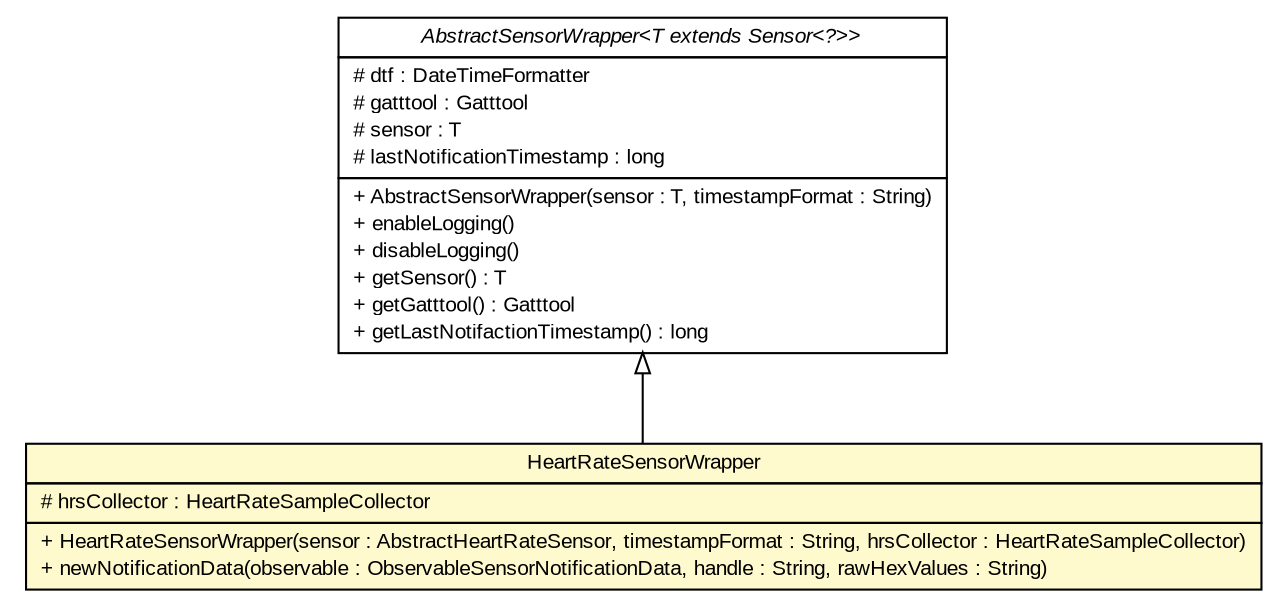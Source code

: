 #!/usr/local/bin/dot
#
# Class diagram 
# Generated by UMLGraph version R5_6 (http://www.umlgraph.org/)
#

digraph G {
	edge [fontname="arial",fontsize=10,labelfontname="arial",labelfontsize=10];
	node [fontname="arial",fontsize=10,shape=plaintext];
	nodesep=0.25;
	ranksep=0.5;
	// de.fhg.fit.biomos.sensorplatform.sensorwrapper.HeartRateSensorWrapper
	c1435 [label=<<table title="de.fhg.fit.biomos.sensorplatform.sensorwrapper.HeartRateSensorWrapper" border="0" cellborder="1" cellspacing="0" cellpadding="2" port="p" bgcolor="lemonChiffon" href="./HeartRateSensorWrapper.html">
		<tr><td><table border="0" cellspacing="0" cellpadding="1">
<tr><td align="center" balign="center"> HeartRateSensorWrapper </td></tr>
		</table></td></tr>
		<tr><td><table border="0" cellspacing="0" cellpadding="1">
<tr><td align="left" balign="left"> # hrsCollector : HeartRateSampleCollector </td></tr>
		</table></td></tr>
		<tr><td><table border="0" cellspacing="0" cellpadding="1">
<tr><td align="left" balign="left"> + HeartRateSensorWrapper(sensor : AbstractHeartRateSensor, timestampFormat : String, hrsCollector : HeartRateSampleCollector) </td></tr>
<tr><td align="left" balign="left"> + newNotificationData(observable : ObservableSensorNotificationData, handle : String, rawHexValues : String) </td></tr>
		</table></td></tr>
		</table>>, URL="./HeartRateSensorWrapper.html", fontname="arial", fontcolor="black", fontsize=10.0];
	// de.fhg.fit.biomos.sensorplatform.sensorwrapper.AbstractSensorWrapper<T extends de.fhg.fit.biomos.sensorplatform.sensor.Sensor<?>>
	c1437 [label=<<table title="de.fhg.fit.biomos.sensorplatform.sensorwrapper.AbstractSensorWrapper" border="0" cellborder="1" cellspacing="0" cellpadding="2" port="p" href="./AbstractSensorWrapper.html">
		<tr><td><table border="0" cellspacing="0" cellpadding="1">
<tr><td align="center" balign="center"><font face="arial italic"> AbstractSensorWrapper&lt;T extends Sensor&lt;?&gt;&gt; </font></td></tr>
		</table></td></tr>
		<tr><td><table border="0" cellspacing="0" cellpadding="1">
<tr><td align="left" balign="left"> # dtf : DateTimeFormatter </td></tr>
<tr><td align="left" balign="left"> # gatttool : Gatttool </td></tr>
<tr><td align="left" balign="left"> # sensor : T </td></tr>
<tr><td align="left" balign="left"> # lastNotificationTimestamp : long </td></tr>
		</table></td></tr>
		<tr><td><table border="0" cellspacing="0" cellpadding="1">
<tr><td align="left" balign="left"> + AbstractSensorWrapper(sensor : T, timestampFormat : String) </td></tr>
<tr><td align="left" balign="left"> + enableLogging() </td></tr>
<tr><td align="left" balign="left"> + disableLogging() </td></tr>
<tr><td align="left" balign="left"> + getSensor() : T </td></tr>
<tr><td align="left" balign="left"> + getGatttool() : Gatttool </td></tr>
<tr><td align="left" balign="left"> + getLastNotifactionTimestamp() : long </td></tr>
		</table></td></tr>
		</table>>, URL="./AbstractSensorWrapper.html", fontname="arial", fontcolor="black", fontsize=10.0];
	//de.fhg.fit.biomos.sensorplatform.sensorwrapper.HeartRateSensorWrapper extends de.fhg.fit.biomos.sensorplatform.sensorwrapper.AbstractSensorWrapper<de.fhg.fit.biomos.sensorplatform.sensor.AbstractHeartRateSensor>
	c1437:p -> c1435:p [dir=back,arrowtail=empty];
}

